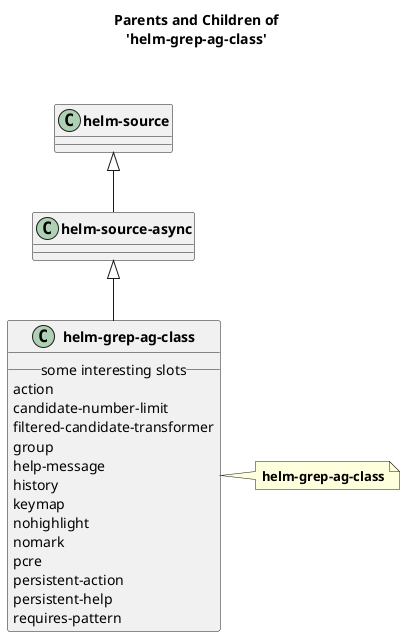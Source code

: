 @startuml
skinparam classFontStyle bold
skinparam captionFontStyle bold
title **Parents and Children of**\n**'helm-grep-ag-class'**\n\n
"helm-source-async" <|-- "helm-grep-ag-class"
class "helm-source-async"
"helm-source" <|-- "helm-source-async"
class "helm-source"
class "helm-grep-ag-class" {
	__ some interesting slots __
	action
	candidate-number-limit
	filtered-candidate-transformer
	group
	help-message
	history
	keymap
	nohighlight
	nomark
	pcre
	persistent-action
	persistent-help
	requires-pattern
}
note right of "helm-grep-ag-class"
	**helm-grep-ag-class**
end note
@enduml
